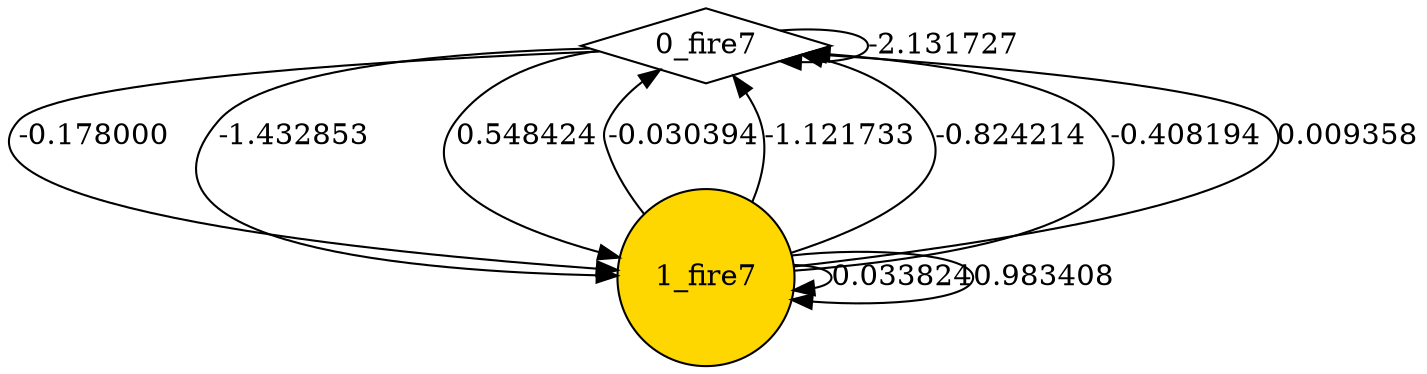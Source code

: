 digraph G {
 node[shape = circle]
0 [label="0_fire7",shape=diamond]
1 [label="1_fire7",style=filled, fillcolor=gold]
1 -> 0 [label="-0.030394"]
1 -> 1 [label="0.033824"]
0 -> 1 [label="-0.178000"]
1 -> 0 [label="-1.121733"]
0 -> 0 [label="-2.131727"]
1 -> 0 [label="-0.824214"]
1 -> 1 [label="0.983408"]
1 -> 0 [label="-0.408194"]
0 -> 1 [label="-1.432853"]
0 -> 1 [label="0.548424"]
1 -> 0 [label="0.009358"]
}
